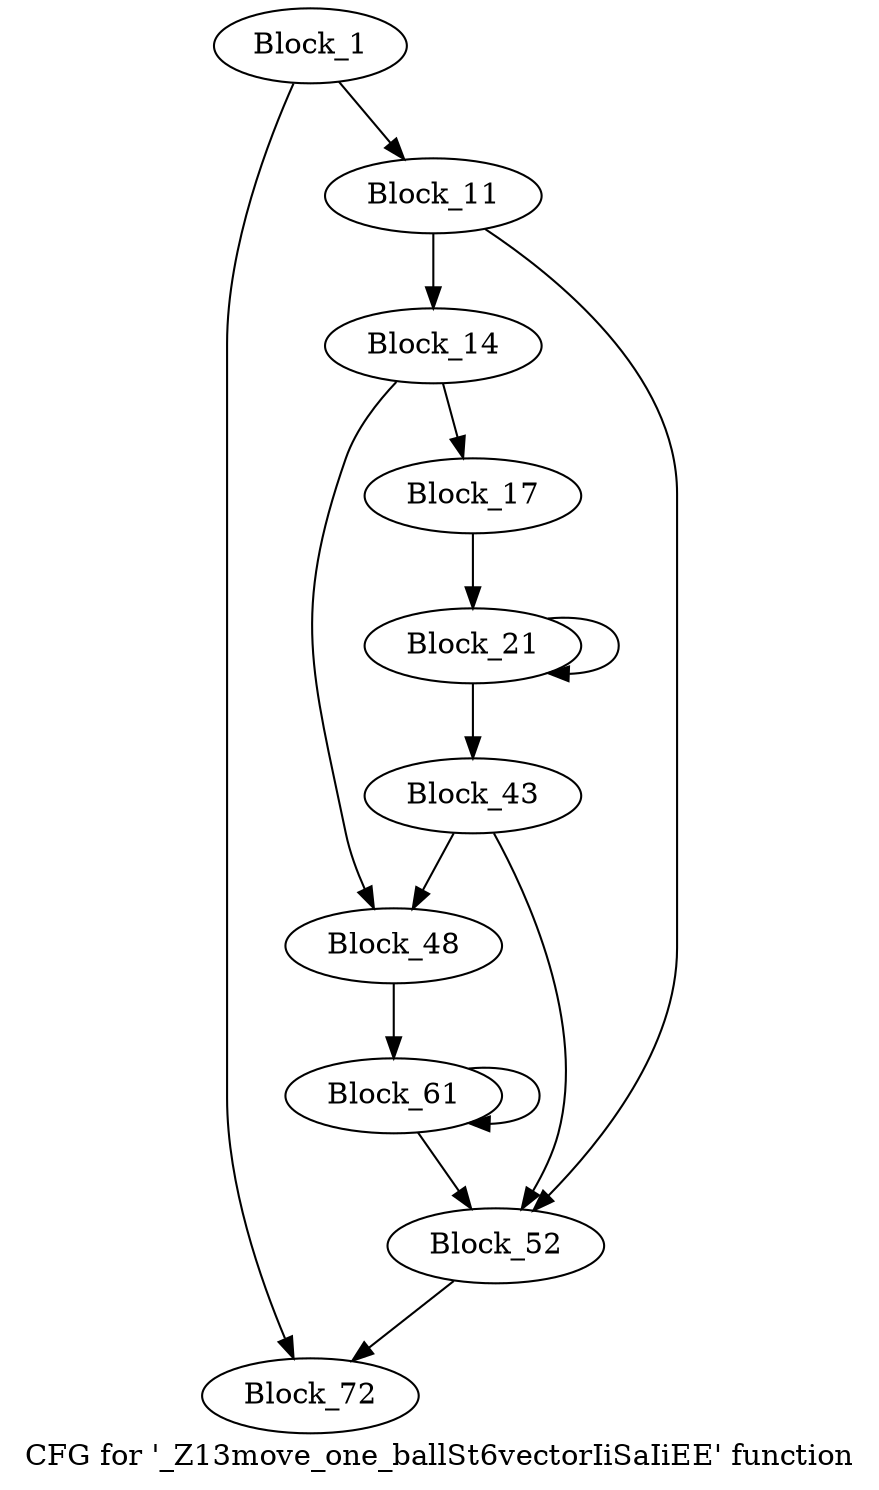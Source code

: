 digraph "CFG for '_Z13move_one_ballSt6vectorIiSaIiEE' function" {
	label="CFG for '_Z13move_one_ballSt6vectorIiSaIiEE' function";

	block_1 [label="Block_1"];
	block_1:s0 -> block_72;
	block_1:s1 -> block_11;
	block_11 [label="Block_11"];
	block_11:s0 -> block_14;
	block_11:s1 -> block_52;
	block_14 [label="Block_14"];
	block_14:s0 -> block_48;
	block_14:s1 -> block_17;
	block_17 [label="Block_17"];
	block_17 -> block_21;
	block_21 [label="Block_21"];
	block_21:s0 -> block_43;
	block_21:s1 -> block_21;
	block_43 [label="Block_43"];
	block_43:s0 -> block_52;
	block_43:s1 -> block_48;
	block_48 [label="Block_48"];
	block_48 -> block_61;
	block_52 [label="Block_52"];
	block_52 -> block_72;
	block_61 [label="Block_61"];
	block_61:s0 -> block_52;
	block_61:s1 -> block_61;
	block_72 [label="Block_72"];
}
